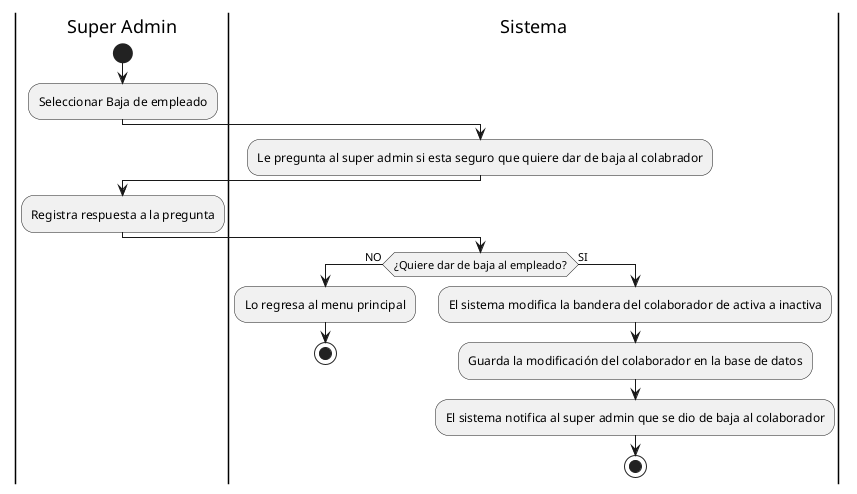 @startuml CU04 - Superadmin registra baja de empleado
|Super Admin|
start
:Seleccionar Baja de empleado;
|Sistema|
:Le pregunta al super admin si esta seguro que quiere dar de baja al colabrador;
|Super Admin|
:Registra respuesta a la pregunta;
|Sistema|
if(¿Quiere dar de baja al empleado?) then (NO)
    :Lo regresa al menu principal;
    stop
else(SI)
    :El sistema modifica la bandera del colaborador de activa a inactiva;
    :Guarda la modificación del colaborador en la base de datos;
    :El sistema notifica al super admin que se dio de baja al colaborador;
    stop
@enduml